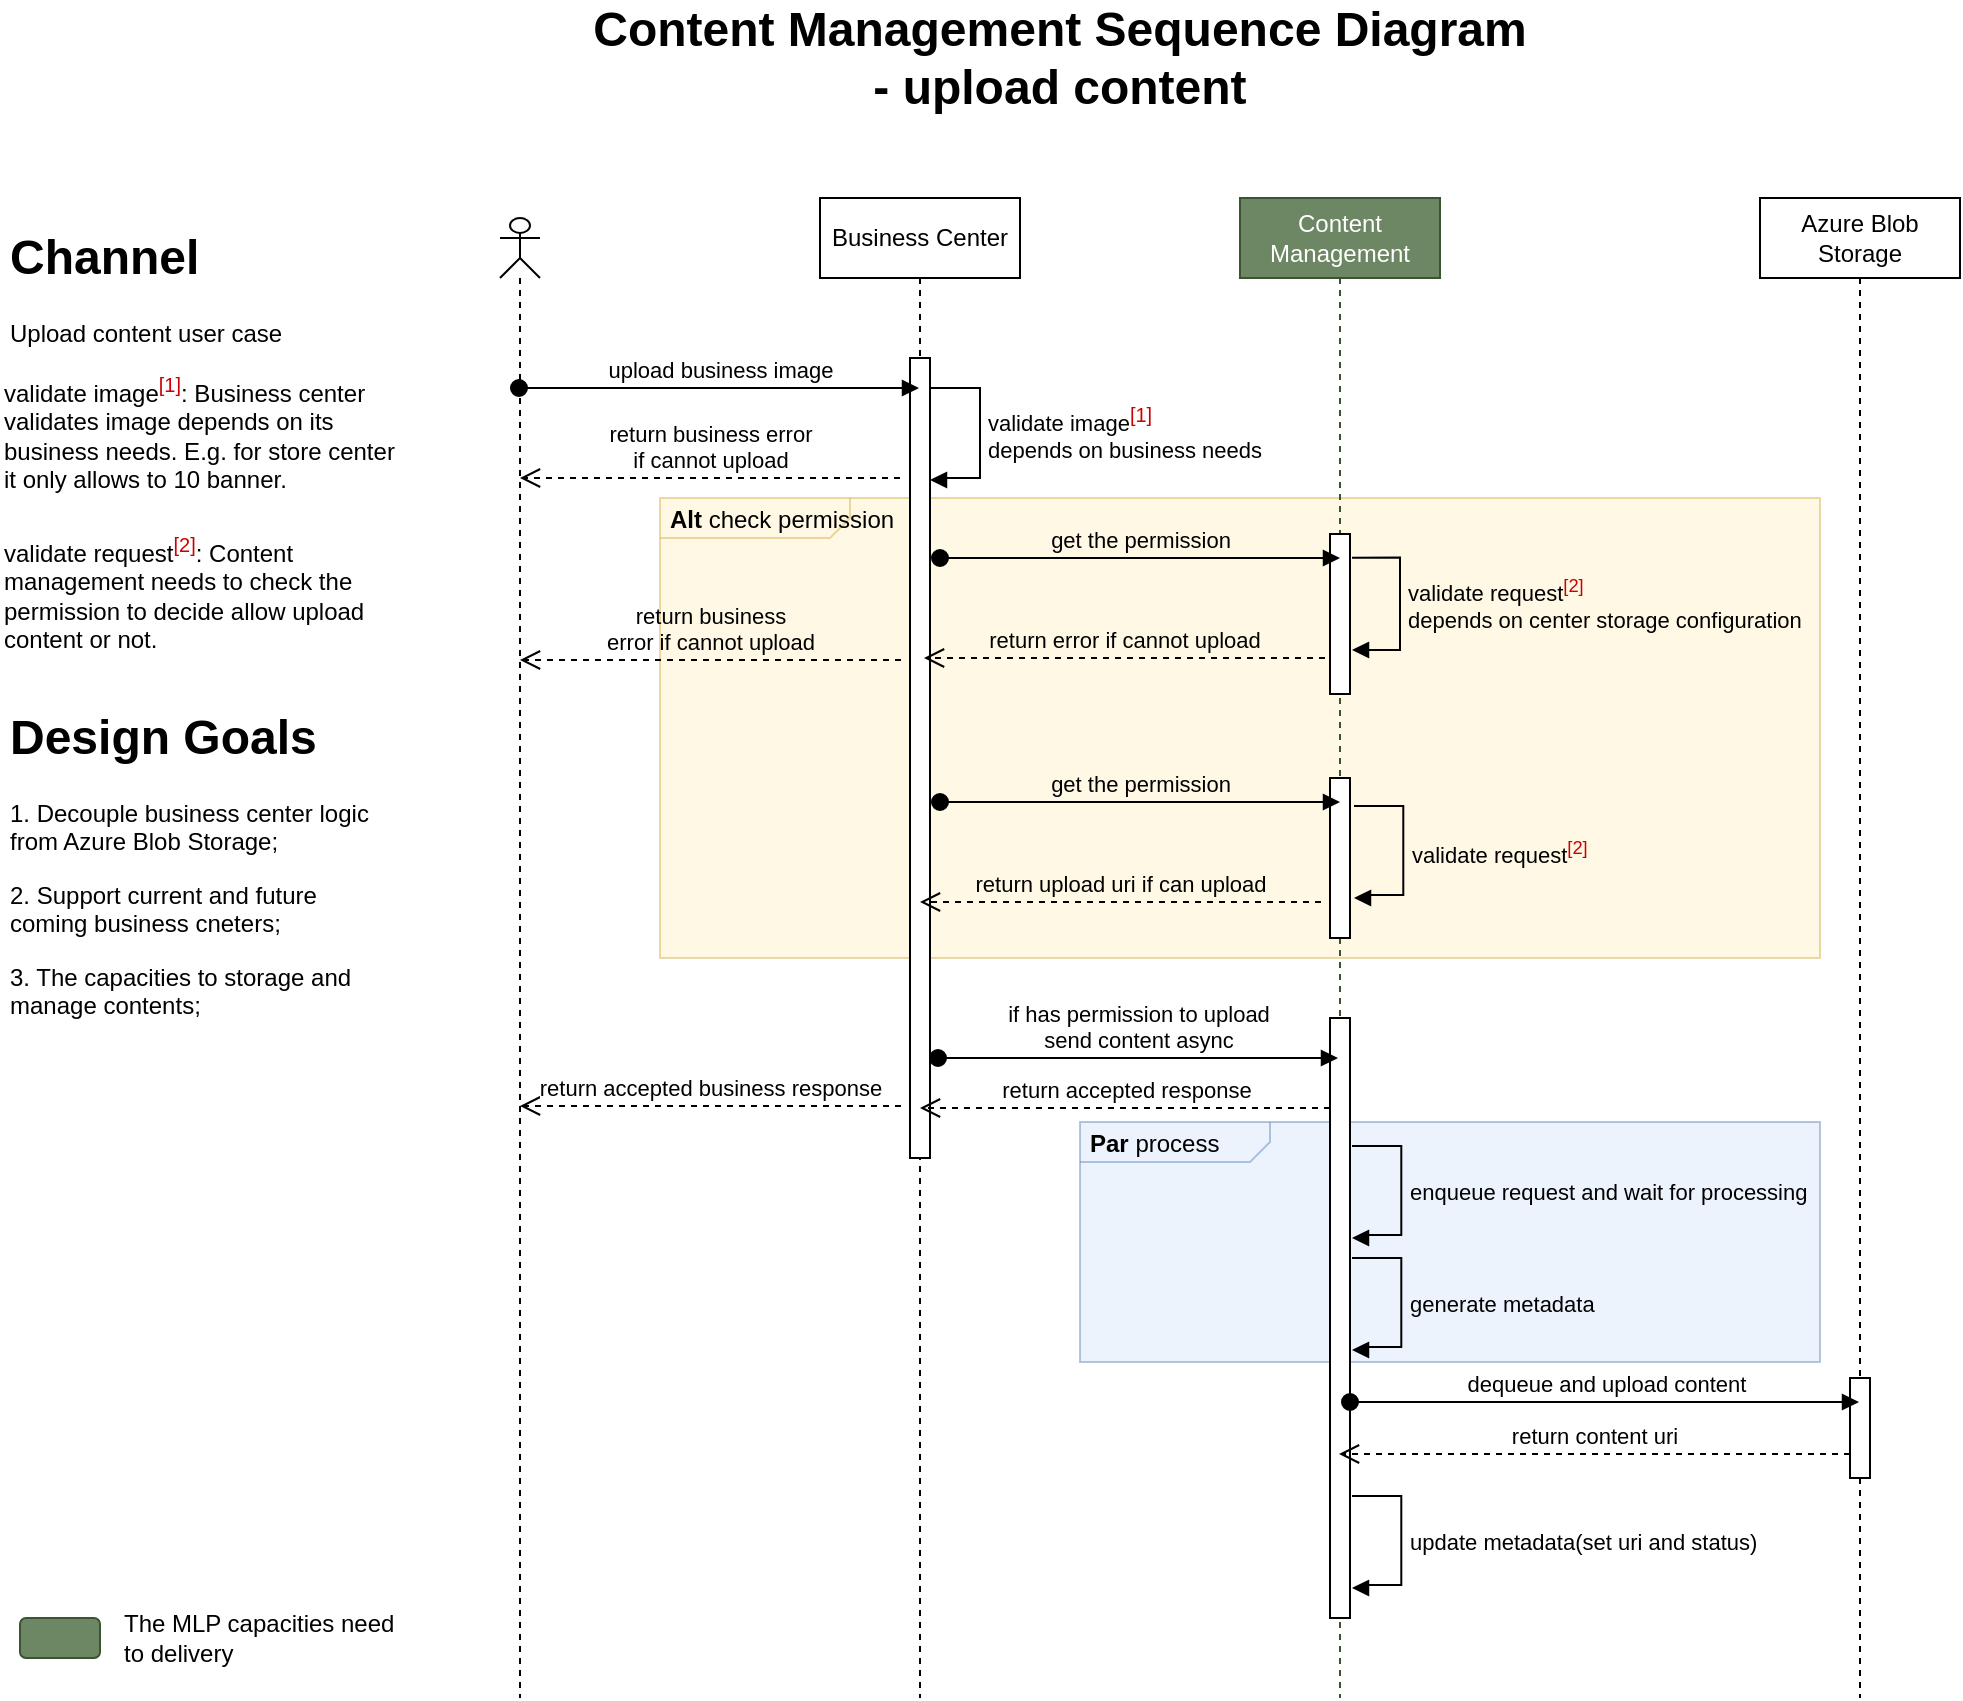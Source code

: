 <mxfile type="github" version="12.5.1" pages="2">
  <diagram id="Se-Glehy01dl6wNR-q-G" name="Uploading User Case">
    <mxGraphModel grid="1" shadow="0" math="0" pageHeight="1169" pageWidth="827" pageScale="1" page="1" fold="1" arrows="1" connect="1" tooltips="1" guides="1" gridSize="10" dy="774" dx="3672">
      <root>
        <mxCell id="0"/>
        <mxCell id="1" parent="0"/>
        <mxCell id="fI2PRTh5zaHvBNYzc2sx-11" value="&lt;p style=&quot;margin: 0px ; margin-top: 4px ; margin-left: 5px ; text-align: left&quot;&gt;&lt;b&gt;Alt&lt;/b&gt;&amp;nbsp;check permission&lt;/p&gt;" parent="1" vertex="1" style="html=1;shape=mxgraph.sysml.package;overflow=fill;labelX=95;align=left;spacingLeft=5;verticalAlign=top;spacingTop=-3;fillColor=#fff2cc;strokeColor=#d6b656;opacity=50;">
          <mxGeometry as="geometry" height="230" width="580" y="300" x="-2140"/>
        </mxCell>
        <mxCell id="fI2PRTh5zaHvBNYzc2sx-2" value="" parent="1" vertex="1" style="shape=umlLifeline;participant=umlActor;perimeter=lifelinePerimeter;whiteSpace=wrap;html=1;container=1;collapsible=0;recursiveResize=0;verticalAlign=top;spacingTop=36;labelBackgroundColor=#ffffff;outlineConnect=0;size=30;">
          <mxGeometry as="geometry" height="740" width="20" y="160" x="-2220"/>
        </mxCell>
        <mxCell id="fI2PRTh5zaHvBNYzc2sx-3" value="Business Center" parent="1" vertex="1" style="shape=umlLifeline;perimeter=lifelinePerimeter;whiteSpace=wrap;html=1;container=1;collapsible=0;recursiveResize=0;outlineConnect=0;">
          <mxGeometry as="geometry" height="750" width="100" y="150" x="-2060"/>
        </mxCell>
        <mxCell id="fI2PRTh5zaHvBNYzc2sx-9" value="" parent="fI2PRTh5zaHvBNYzc2sx-3" vertex="1" style="html=1;points=[];perimeter=orthogonalPerimeter;">
          <mxGeometry as="geometry" height="400" width="10" y="80" x="45"/>
        </mxCell>
        <mxCell id="fI2PRTh5zaHvBNYzc2sx-4" value="Content Management" parent="1" vertex="1" style="shape=umlLifeline;perimeter=lifelinePerimeter;whiteSpace=wrap;html=1;container=1;collapsible=0;recursiveResize=0;outlineConnect=0;fillColor=#6d8764;strokeColor=#3A5431;fontColor=#ffffff;">
          <mxGeometry as="geometry" height="750" width="100" y="150" x="-1850"/>
        </mxCell>
        <mxCell id="fI2PRTh5zaHvBNYzc2sx-18" value="" parent="fI2PRTh5zaHvBNYzc2sx-4" vertex="1" style="html=1;points=[];perimeter=orthogonalPerimeter;">
          <mxGeometry as="geometry" height="80" width="10" y="168" x="45"/>
        </mxCell>
        <mxCell id="fI2PRTh5zaHvBNYzc2sx-5" value="Azure Blob Storage" parent="1" vertex="1" style="shape=umlLifeline;perimeter=lifelinePerimeter;whiteSpace=wrap;html=1;container=1;collapsible=0;recursiveResize=0;outlineConnect=0;">
          <mxGeometry as="geometry" height="750" width="100" y="150" x="-1590"/>
        </mxCell>
        <mxCell id="fI2PRTh5zaHvBNYzc2sx-37" value="&lt;p style=&quot;margin: 0px ; margin-top: 4px ; margin-left: 5px ; text-align: left&quot;&gt;&lt;b&gt;Par&lt;/b&gt;&amp;nbsp;process&lt;/p&gt;" parent="fI2PRTh5zaHvBNYzc2sx-5" vertex="1" style="html=1;shape=mxgraph.sysml.package;overflow=fill;labelX=95;align=left;spacingLeft=5;verticalAlign=top;spacingTop=-3;fillColor=#dae8fc;strokeColor=#6c8ebf;opacity=50;">
          <mxGeometry as="geometry" height="120" width="370" y="462" x="-340"/>
        </mxCell>
        <mxCell id="fI2PRTh5zaHvBNYzc2sx-31" value="" parent="fI2PRTh5zaHvBNYzc2sx-5" vertex="1" style="html=1;points=[];perimeter=orthogonalPerimeter;">
          <mxGeometry as="geometry" height="50" width="10" y="590" x="45"/>
        </mxCell>
        <mxCell id="fI2PRTh5zaHvBNYzc2sx-6" value="&lt;h1&gt;Channel&lt;/h1&gt;&lt;p&gt;Upload content user case&lt;/p&gt;" parent="1" vertex="1" style="text;html=1;strokeColor=none;fillColor=none;spacing=5;spacingTop=-20;whiteSpace=wrap;overflow=hidden;rounded=0;">
          <mxGeometry as="geometry" height="71" width="190" y="160" x="-2470"/>
        </mxCell>
        <mxCell id="fI2PRTh5zaHvBNYzc2sx-7" value="&lt;font style=&quot;font-size: 24px&quot;&gt;&lt;b&gt;Content Management Sequence Diagram&lt;br&gt;- upload content&lt;br&gt;&lt;/b&gt;&lt;/font&gt;" parent="1" vertex="1" style="text;html=1;strokeColor=none;fillColor=none;align=center;verticalAlign=middle;whiteSpace=wrap;rounded=0;">
          <mxGeometry as="geometry" height="20" width="520" y="70" x="-2200"/>
        </mxCell>
        <mxCell id="fI2PRTh5zaHvBNYzc2sx-8" value="upload business image" parent="1" style="html=1;verticalAlign=bottom;startArrow=oval;startFill=1;endArrow=block;startSize=8;" edge="1">
          <mxGeometry as="geometry" width="60" relative="1">
            <mxPoint as="sourcePoint" y="245" x="-2210.5"/>
            <mxPoint as="targetPoint" y="245" x="-2010.5"/>
            <Array as="points">
              <mxPoint y="245" x="-2120"/>
            </Array>
          </mxGeometry>
        </mxCell>
        <mxCell id="fI2PRTh5zaHvBNYzc2sx-12" value="return business error &lt;br&gt;if cannot upload" parent="1" style="html=1;verticalAlign=bottom;endArrow=open;dashed=1;endSize=8;" edge="1" target="fI2PRTh5zaHvBNYzc2sx-2">
          <mxGeometry as="geometry" relative="1">
            <mxPoint as="sourcePoint" y="290" x="-2020"/>
            <mxPoint as="targetPoint" y="290" x="-2100"/>
          </mxGeometry>
        </mxCell>
        <mxCell id="fI2PRTh5zaHvBNYzc2sx-16" value="validate image&lt;sup&gt;&lt;font style=&quot;font-size: 10px&quot; color=&quot;#cc0000&quot;&gt;[1]&lt;/font&gt;&lt;/sup&gt;&amp;nbsp;&lt;br&gt;depends on business needs&amp;nbsp;" parent="1" style="edgeStyle=orthogonalEdgeStyle;html=1;align=left;spacingLeft=2;endArrow=block;rounded=0;" edge="1">
          <mxGeometry as="geometry" relative="1">
            <mxPoint as="sourcePoint" y="245" x="-2005"/>
            <Array as="points">
              <mxPoint y="245" x="-1980"/>
              <mxPoint y="290" x="-1980"/>
              <mxPoint y="290" x="-2000"/>
              <mxPoint y="291" x="-2000"/>
            </Array>
            <mxPoint as="targetPoint" y="291" x="-2005"/>
          </mxGeometry>
        </mxCell>
        <mxCell id="fI2PRTh5zaHvBNYzc2sx-17" value="get the permission" parent="1" style="html=1;verticalAlign=bottom;startArrow=oval;startFill=1;endArrow=block;startSize=8;labelBackgroundColor=none;" edge="1">
          <mxGeometry as="geometry" width="60" relative="1">
            <mxPoint as="sourcePoint" y="330" x="-2000"/>
            <mxPoint as="targetPoint" y="330" x="-1800"/>
            <Array as="points">
              <mxPoint y="330" x="-1909.5"/>
            </Array>
          </mxGeometry>
        </mxCell>
        <mxCell id="fI2PRTh5zaHvBNYzc2sx-20" value="validate request&lt;sup&gt;&lt;font color=&quot;#cc0000&quot;&gt;[2]&lt;/font&gt;&lt;/sup&gt;&amp;nbsp;&lt;br&gt;depends on center storage configuration&amp;nbsp;" parent="1" style="edgeStyle=orthogonalEdgeStyle;html=1;align=left;spacingLeft=2;endArrow=block;rounded=0;labelBackgroundColor=none;" edge="1">
          <mxGeometry as="geometry" relative="1">
            <mxPoint as="sourcePoint" y="329.833" x="-1793.997"/>
            <Array as="points">
              <mxPoint y="330" x="-1770"/>
              <mxPoint y="376" x="-1770"/>
              <mxPoint y="376" x="-1790"/>
            </Array>
            <mxPoint as="targetPoint" y="376" x="-1794"/>
          </mxGeometry>
        </mxCell>
        <mxCell id="fI2PRTh5zaHvBNYzc2sx-21" value="return error if cannot upload" parent="1" style="html=1;verticalAlign=bottom;endArrow=open;dashed=1;endSize=8;labelBackgroundColor=none;" edge="1">
          <mxGeometry as="geometry" relative="1">
            <mxPoint as="sourcePoint" y="380" x="-1807.5"/>
            <mxPoint as="targetPoint" y="380" x="-2008"/>
          </mxGeometry>
        </mxCell>
        <mxCell id="fI2PRTh5zaHvBNYzc2sx-22" value="" parent="1" vertex="1" style="html=1;points=[];perimeter=orthogonalPerimeter;">
          <mxGeometry as="geometry" height="80" width="10" y="440" x="-1805"/>
        </mxCell>
        <mxCell id="fI2PRTh5zaHvBNYzc2sx-23" value="get the permission" parent="1" style="html=1;verticalAlign=bottom;startArrow=oval;startFill=1;endArrow=block;startSize=8;labelBackgroundColor=none;" edge="1">
          <mxGeometry as="geometry" width="60" relative="1">
            <mxPoint as="sourcePoint" y="452" x="-2000"/>
            <mxPoint as="targetPoint" y="452" x="-1800"/>
            <Array as="points">
              <mxPoint y="452" x="-1909.5"/>
            </Array>
          </mxGeometry>
        </mxCell>
        <mxCell id="fI2PRTh5zaHvBNYzc2sx-24" value="return upload uri if can upload" parent="1" style="html=1;verticalAlign=bottom;endArrow=open;dashed=1;endSize=8;labelBackgroundColor=none;" edge="1">
          <mxGeometry as="geometry" relative="1">
            <mxPoint as="sourcePoint" y="502" x="-1809.5"/>
            <mxPoint as="targetPoint" y="502" x="-2010"/>
          </mxGeometry>
        </mxCell>
        <mxCell id="fI2PRTh5zaHvBNYzc2sx-25" value="validate request&lt;sup&gt;&lt;font color=&quot;#cc0000&quot;&gt;[2]&lt;/font&gt;&lt;/sup&gt;&amp;nbsp;&lt;br&gt;" parent="1" style="edgeStyle=orthogonalEdgeStyle;html=1;align=left;spacingLeft=2;endArrow=block;rounded=0;labelBackgroundColor=none;" edge="1">
          <mxGeometry as="geometry" relative="1">
            <mxPoint as="sourcePoint" y="454" x="-1793"/>
            <Array as="points">
              <mxPoint y="453.5" x="-1768.33"/>
              <mxPoint y="498.5" x="-1768.33"/>
              <mxPoint y="498.5" x="-1788.33"/>
              <mxPoint y="499.5" x="-1788.33"/>
            </Array>
            <mxPoint as="targetPoint" y="500" x="-1793"/>
          </mxGeometry>
        </mxCell>
        <mxCell id="fI2PRTh5zaHvBNYzc2sx-27" value="" parent="1" vertex="1" style="html=1;points=[];perimeter=orthogonalPerimeter;">
          <mxGeometry as="geometry" height="300" width="10" y="560" x="-1805"/>
        </mxCell>
        <mxCell id="fI2PRTh5zaHvBNYzc2sx-28" value="if has permission to upload &lt;br&gt;send content async" parent="1" style="html=1;verticalAlign=bottom;startArrow=oval;startFill=1;endArrow=block;startSize=8;" edge="1">
          <mxGeometry as="geometry" width="60" relative="1">
            <mxPoint as="sourcePoint" y="580" x="-2001"/>
            <mxPoint as="targetPoint" y="580" x="-1801"/>
            <Array as="points">
              <mxPoint y="580" x="-1910.5"/>
            </Array>
          </mxGeometry>
        </mxCell>
        <mxCell id="fI2PRTh5zaHvBNYzc2sx-30" value="enqueue request and&amp;nbsp;wait&amp;nbsp;for&amp;nbsp;processing&amp;nbsp;" parent="1" style="edgeStyle=orthogonalEdgeStyle;html=1;align=left;spacingLeft=2;endArrow=block;rounded=0;labelBackgroundColor=none;" edge="1">
          <mxGeometry as="geometry" relative="1">
            <mxPoint as="sourcePoint" y="624" x="-1794"/>
            <Array as="points">
              <mxPoint y="623.5" x="-1769.33"/>
              <mxPoint y="668.5" x="-1769.33"/>
              <mxPoint y="668.5" x="-1789.33"/>
              <mxPoint y="669.5" x="-1789.33"/>
            </Array>
            <mxPoint as="targetPoint" y="670" x="-1794"/>
          </mxGeometry>
        </mxCell>
        <mxCell id="fI2PRTh5zaHvBNYzc2sx-32" value="dequeue and upload content" parent="1" style="html=1;verticalAlign=bottom;startArrow=oval;startFill=1;endArrow=block;startSize=8;" edge="1">
          <mxGeometry as="geometry" width="60" relative="1">
            <mxPoint as="sourcePoint" y="752" x="-1795"/>
            <mxPoint as="targetPoint" y="752" x="-1540.5"/>
            <Array as="points">
              <mxPoint y="752" x="-1704.5"/>
            </Array>
          </mxGeometry>
        </mxCell>
        <mxCell id="fI2PRTh5zaHvBNYzc2sx-33" value="return content uri" parent="1" style="html=1;verticalAlign=bottom;endArrow=open;dashed=1;endSize=8;" edge="1">
          <mxGeometry as="geometry" relative="1">
            <mxPoint as="sourcePoint" y="778" x="-1545"/>
            <mxPoint as="targetPoint" y="778" x="-1800.5"/>
          </mxGeometry>
        </mxCell>
        <mxCell id="fI2PRTh5zaHvBNYzc2sx-34" value="generate metadata" parent="1" style="edgeStyle=orthogonalEdgeStyle;html=1;align=left;spacingLeft=2;endArrow=block;rounded=0;labelBackgroundColor=none;" edge="1">
          <mxGeometry as="geometry" relative="1">
            <mxPoint as="sourcePoint" y="680" x="-1794"/>
            <Array as="points">
              <mxPoint y="679.5" x="-1769.33"/>
              <mxPoint y="724.5" x="-1769.33"/>
              <mxPoint y="724.5" x="-1789.33"/>
              <mxPoint y="725.5" x="-1789.33"/>
            </Array>
            <mxPoint as="targetPoint" y="726" x="-1794"/>
          </mxGeometry>
        </mxCell>
        <mxCell id="fI2PRTh5zaHvBNYzc2sx-35" value="return accepted response" parent="1" style="html=1;verticalAlign=bottom;endArrow=open;dashed=1;endSize=8;" edge="1">
          <mxGeometry as="geometry" relative="1">
            <mxPoint as="sourcePoint" y="605" x="-1805"/>
            <mxPoint as="targetPoint" y="605" x="-2010"/>
          </mxGeometry>
        </mxCell>
        <mxCell id="fI2PRTh5zaHvBNYzc2sx-36" value="update metadata(set uri and status)" parent="1" style="edgeStyle=orthogonalEdgeStyle;html=1;align=left;spacingLeft=2;endArrow=block;rounded=0;" edge="1">
          <mxGeometry as="geometry" relative="1">
            <mxPoint as="sourcePoint" y="799" x="-1794"/>
            <Array as="points">
              <mxPoint y="798.5" x="-1769.33"/>
              <mxPoint y="843.5" x="-1769.33"/>
              <mxPoint y="843.5" x="-1789.33"/>
              <mxPoint y="844.5" x="-1789.33"/>
            </Array>
            <mxPoint as="targetPoint" y="845" x="-1794"/>
          </mxGeometry>
        </mxCell>
        <mxCell id="fI2PRTh5zaHvBNYzc2sx-39" value="return business &lt;br&gt;error if cannot upload" parent="1" style="html=1;verticalAlign=bottom;endArrow=open;dashed=1;endSize=8;labelBackgroundColor=none;" edge="1">
          <mxGeometry as="geometry" relative="1">
            <mxPoint as="sourcePoint" y="381" x="-2019.5"/>
            <mxPoint as="targetPoint" y="381" x="-2210"/>
          </mxGeometry>
        </mxCell>
        <mxCell id="fI2PRTh5zaHvBNYzc2sx-41" value="return accepted business response" parent="1" style="html=1;verticalAlign=bottom;endArrow=open;dashed=1;endSize=8;" edge="1">
          <mxGeometry as="geometry" relative="1">
            <mxPoint as="sourcePoint" y="604" x="-2019.5"/>
            <mxPoint as="targetPoint" y="604" x="-2210"/>
          </mxGeometry>
        </mxCell>
        <mxCell id="PvR2-Of-hzqEuAxM7F6R-1" value="validate image&lt;sup&gt;&lt;font color=&quot;#cc0000&quot;&gt;[1]&lt;/font&gt;&lt;/sup&gt;: Business center validates image depends on its business needs. E.g. for store center it only allows to 10 banner.&amp;nbsp;" parent="1" vertex="1" style="text;html=1;whiteSpace=wrap;">
          <mxGeometry as="geometry" height="80" width="200" y="231" x="-2470"/>
        </mxCell>
        <mxCell id="PvR2-Of-hzqEuAxM7F6R-2" value="validate request&lt;sup&gt;&lt;font color=&quot;#cc0000&quot;&gt;[2]&lt;/font&gt;&lt;/sup&gt;: Content management needs to check the permission to decide allow upload content or not." parent="1" vertex="1" style="text;html=1;whiteSpace=wrap;">
          <mxGeometry as="geometry" height="80" width="200" y="311" x="-2470"/>
        </mxCell>
        <mxCell id="U4m3X5Pd-2RmzHpy8CRf-1" value="&lt;h1&gt;Design Goals&lt;/h1&gt;&lt;p&gt;1. Decouple business center logic from Azure Blob Storage;&lt;/p&gt;&lt;p&gt;2. Support current and future coming business cneters; &amp;nbsp;&lt;/p&gt;&lt;p&gt;3. The capacities to storage and manage contents;&lt;/p&gt;" parent="1" vertex="1" style="text;html=1;strokeColor=none;fillColor=none;spacing=5;spacingTop=-20;whiteSpace=wrap;overflow=hidden;rounded=0;">
          <mxGeometry as="geometry" height="170" width="190" y="400" x="-2470"/>
        </mxCell>
        <mxCell id="U4m3X5Pd-2RmzHpy8CRf-2" value="" parent="1" vertex="1" style="rounded=1;whiteSpace=wrap;html=1;fillColor=#6d8764;strokeColor=#3A5431;fontColor=#ffffff;">
          <mxGeometry as="geometry" height="20" width="40" y="860" x="-2460"/>
        </mxCell>
        <mxCell id="U4m3X5Pd-2RmzHpy8CRf-3" value="The MLP capacities need to delivery" parent="1" vertex="1" style="text;html=1;strokeColor=none;fillColor=none;align=left;verticalAlign=middle;whiteSpace=wrap;rounded=0;">
          <mxGeometry as="geometry" height="30" width="150" y="855" x="-2410"/>
        </mxCell>
      </root>
    </mxGraphModel>
  </diagram>
  <diagram id="jyZ-UgAI93Bx1oLYN5VF" name="Uploading Flow">
    <mxGraphModel grid="1" shadow="0" math="0" pageHeight="1169" pageWidth="827" pageScale="1" page="1" fold="1" arrows="1" connect="1" tooltips="1" guides="1" gridSize="10" dy="774" dx="1191">
      <root>
        <mxCell id="dsQxGTqZnhhS0Hhq-feO-0"/>
        <mxCell id="dsQxGTqZnhhS0Hhq-feO-1" parent="dsQxGTqZnhhS0Hhq-feO-0"/>
        <mxCell id="Udotl3SnngNRSzQwj5J_-15" value="" parent="dsQxGTqZnhhS0Hhq-feO-1" vertex="1" style="rounded=0;whiteSpace=wrap;html=1;">
          <mxGeometry as="geometry" height="230" width="1400" y="100" x="150"/>
        </mxCell>
        <mxCell id="dsQxGTqZnhhS0Hhq-feO-4" value="Content Working Flow" parent="dsQxGTqZnhhS0Hhq-feO-1" vertex="1" style="rounded=0;whiteSpace=wrap;html=1;">
          <mxGeometry as="geometry" height="30" width="1400" y="70" x="150"/>
        </mxCell>
        <mxCell id="Xnf22G6UInGDL0EMW7Zc-5" value="待审批" parent="dsQxGTqZnhhS0Hhq-feO-1" vertex="1" style="rounded=1;whiteSpace=wrap;html=1;">
          <mxGeometry as="geometry" height="30" width="130" y="230" x="273"/>
        </mxCell>
        <mxCell id="Xnf22G6UInGDL0EMW7Zc-10" value="已审批未发布" parent="dsQxGTqZnhhS0Hhq-feO-1" vertex="1" style="rounded=1;whiteSpace=wrap;html=1;">
          <mxGeometry as="geometry" height="30" width="130" y="230" x="498"/>
        </mxCell>
        <mxCell id="nNc08ZOLp3TUry_A3uPC-3" value="审批通过" parent="dsQxGTqZnhhS0Hhq-feO-1" vertex="1" style="text;html=1;strokeColor=none;fillColor=none;align=center;verticalAlign=middle;whiteSpace=wrap;rounded=0;">
          <mxGeometry as="geometry" height="30" width="90" y="190" x="405"/>
        </mxCell>
        <mxCell id="nNc08ZOLp3TUry_A3uPC-4" value="" parent="dsQxGTqZnhhS0Hhq-feO-1" vertex="1" style="html=1;shadow=0;dashed=0;align=center;verticalAlign=middle;shape=mxgraph.arrows2.arrow;dy=0.67;dx=20;notch=0;">
          <mxGeometry as="geometry" height="20" width="70" y="235" x="415"/>
        </mxCell>
        <mxCell id="nNc08ZOLp3TUry_A3uPC-5" value="上传内容" parent="dsQxGTqZnhhS0Hhq-feO-1" vertex="1" style="text;html=1;strokeColor=none;fillColor=none;align=center;verticalAlign=middle;whiteSpace=wrap;rounded=0;">
          <mxGeometry as="geometry" height="30" width="90" y="190" x="178"/>
        </mxCell>
        <mxCell id="nNc08ZOLp3TUry_A3uPC-6" value="" parent="dsQxGTqZnhhS0Hhq-feO-1" vertex="1" style="html=1;shadow=0;dashed=0;align=center;verticalAlign=middle;shape=mxgraph.arrows2.arrow;dy=0.67;dx=20;notch=0;">
          <mxGeometry as="geometry" height="20" width="70" y="235" x="190"/>
        </mxCell>
        <mxCell id="Udotl3SnngNRSzQwj5J_-0" value="已发布" parent="dsQxGTqZnhhS0Hhq-feO-1" vertex="1" style="rounded=1;whiteSpace=wrap;html=1;">
          <mxGeometry as="geometry" height="30" width="130" y="230" x="949"/>
        </mxCell>
        <mxCell id="Udotl3SnngNRSzQwj5J_-1" value="业务配置" parent="dsQxGTqZnhhS0Hhq-feO-1" vertex="1" style="text;html=1;strokeColor=none;fillColor=none;align=center;verticalAlign=middle;whiteSpace=wrap;rounded=0;">
          <mxGeometry as="geometry" height="30" width="90" y="190" x="632"/>
        </mxCell>
        <mxCell id="Udotl3SnngNRSzQwj5J_-2" value="" parent="dsQxGTqZnhhS0Hhq-feO-1" vertex="1" style="html=1;shadow=0;dashed=0;align=center;verticalAlign=middle;shape=mxgraph.arrows2.arrow;dy=0.67;dx=20;notch=0;">
          <mxGeometry as="geometry" height="20" width="70" y="235" x="641"/>
        </mxCell>
        <mxCell id="Udotl3SnngNRSzQwj5J_-3" value="待生效" parent="dsQxGTqZnhhS0Hhq-feO-1" vertex="1" style="rounded=1;whiteSpace=wrap;html=1;">
          <mxGeometry as="geometry" height="30" width="130" y="230" x="724"/>
        </mxCell>
        <mxCell id="Udotl3SnngNRSzQwj5J_-4" value="" parent="dsQxGTqZnhhS0Hhq-feO-1" vertex="1" style="html=1;shadow=0;dashed=0;align=center;verticalAlign=middle;shape=mxgraph.arrows2.arrow;dy=0.67;dx=20;notch=0;">
          <mxGeometry as="geometry" height="20" width="70" y="235" x="866"/>
        </mxCell>
        <mxCell id="Udotl3SnngNRSzQwj5J_-5" value="业务审核&lt;br&gt;（人工或自动）&amp;nbsp;" parent="dsQxGTqZnhhS0Hhq-feO-1" vertex="1" style="text;html=1;strokeColor=none;fillColor=none;align=center;verticalAlign=middle;whiteSpace=wrap;rounded=0;">
          <mxGeometry as="geometry" height="30" width="102" y="190" x="853"/>
        </mxCell>
        <mxCell id="Udotl3SnngNRSzQwj5J_-14" parent="dsQxGTqZnhhS0Hhq-feO-1" style="edgeStyle=orthogonalEdgeStyle;rounded=0;orthogonalLoop=1;jettySize=auto;html=1;exitX=0.5;exitY=0;exitDx=0;exitDy=0;entryX=0.5;entryY=0;entryDx=0;entryDy=0;" edge="1" target="Udotl3SnngNRSzQwj5J_-1" source="Udotl3SnngNRSzQwj5J_-6">
          <mxGeometry as="geometry" relative="1">
            <Array as="points">
              <mxPoint y="160" x="1465"/>
              <mxPoint y="160" x="677"/>
            </Array>
          </mxGeometry>
        </mxCell>
        <mxCell id="Udotl3SnngNRSzQwj5J_-6" value="失效" parent="dsQxGTqZnhhS0Hhq-feO-1" vertex="1" style="rounded=1;whiteSpace=wrap;html=1;">
          <mxGeometry as="geometry" height="30" width="130" y="230" x="1400"/>
        </mxCell>
        <mxCell id="Udotl3SnngNRSzQwj5J_-7" value="" parent="dsQxGTqZnhhS0Hhq-feO-1" vertex="1" style="html=1;shadow=0;dashed=0;align=center;verticalAlign=middle;shape=mxgraph.arrows2.arrow;dy=0.67;dx=20;notch=0;">
          <mxGeometry as="geometry" height="20" width="70" y="235" x="1092"/>
        </mxCell>
        <mxCell id="Udotl3SnngNRSzQwj5J_-8" value="业务配置" parent="dsQxGTqZnhhS0Hhq-feO-1" vertex="1" style="text;html=1;strokeColor=none;fillColor=none;align=center;verticalAlign=middle;whiteSpace=wrap;rounded=0;">
          <mxGeometry as="geometry" height="30" width="102" y="190" x="1080"/>
        </mxCell>
        <mxCell id="Udotl3SnngNRSzQwj5J_-9" value="" parent="dsQxGTqZnhhS0Hhq-feO-1" vertex="1" style="html=1;shadow=0;dashed=0;align=center;verticalAlign=middle;shape=mxgraph.arrows2.arrow;dy=0.67;dx=20;notch=0;">
          <mxGeometry as="geometry" height="20" width="70" y="235" x="1317"/>
        </mxCell>
        <mxCell id="Udotl3SnngNRSzQwj5J_-10" value="业务审核&lt;br&gt;（人工或自动）&amp;nbsp;" parent="dsQxGTqZnhhS0Hhq-feO-1" vertex="1" style="text;html=1;strokeColor=none;fillColor=none;align=center;verticalAlign=middle;whiteSpace=wrap;rounded=0;">
          <mxGeometry as="geometry" height="30" width="102" y="190" x="1307"/>
        </mxCell>
        <mxCell id="Udotl3SnngNRSzQwj5J_-11" value="待失效审核" parent="dsQxGTqZnhhS0Hhq-feO-1" vertex="1" style="rounded=1;whiteSpace=wrap;html=1;">
          <mxGeometry as="geometry" height="30" width="130" y="230" x="1175"/>
        </mxCell>
        <mxCell id="Udotl3SnngNRSzQwj5J_-16" value="&lt;h1&gt;Content Management Capabilities&lt;/h1&gt;&lt;p&gt;&lt;ul&gt;&lt;li&gt;Upload&lt;/li&gt;&lt;li&gt;Download&lt;/li&gt;&lt;li&gt;Query&lt;/li&gt;&lt;li&gt;Content version management&lt;/li&gt;&lt;/ul&gt;&lt;/p&gt;" parent="dsQxGTqZnhhS0Hhq-feO-1" vertex="1" style="text;html=1;strokeColor=none;fillColor=none;spacing=5;spacingTop=-20;whiteSpace=wrap;overflow=hidden;rounded=0;">
          <mxGeometry as="geometry" height="140" width="340" y="400" x="150"/>
        </mxCell>
      </root>
    </mxGraphModel>
  </diagram>
</mxfile>
